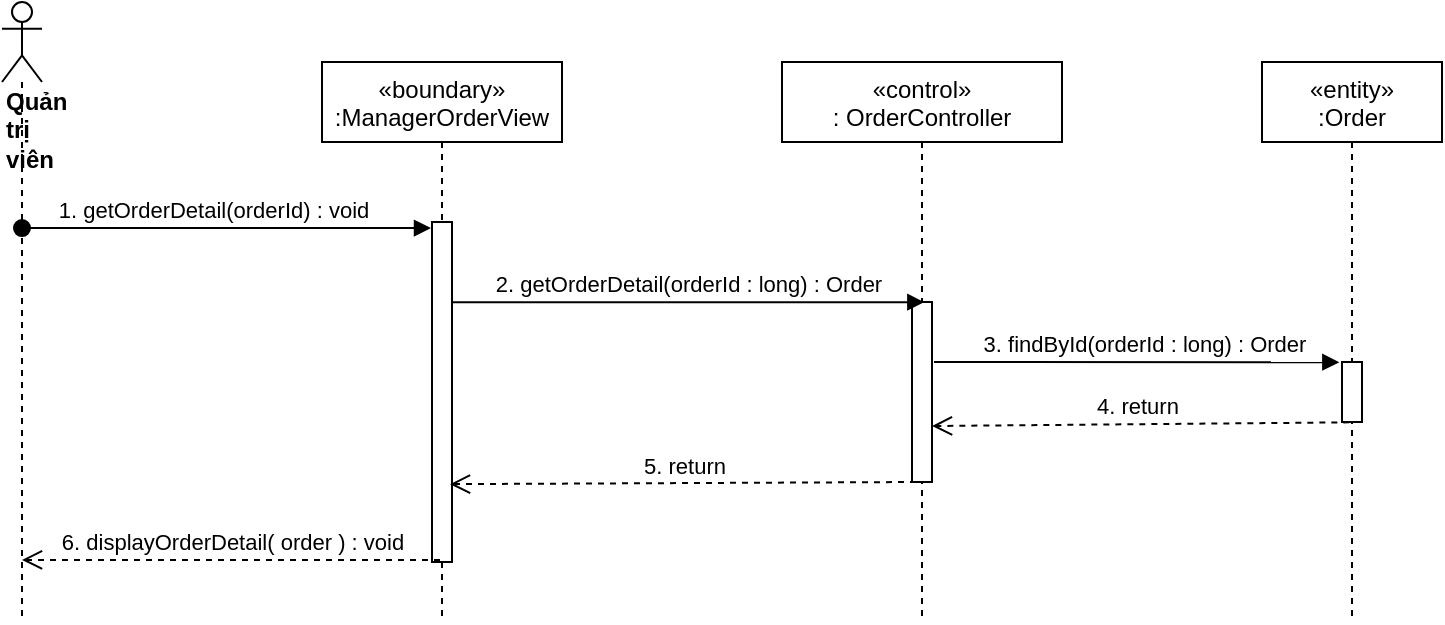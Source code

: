 <mxfile version="14.7.1" type="device"><diagram id="kgpKYQtTHZ0yAKxKKP6v" name="Page-1"><mxGraphModel dx="1108" dy="425" grid="1" gridSize="10" guides="1" tooltips="1" connect="1" arrows="1" fold="1" page="1" pageScale="1" pageWidth="850" pageHeight="1100" math="0" shadow="0"><root><mxCell id="0"/><mxCell id="1" parent="0"/><mxCell id="so8syPfikwCO4L0xtXpP-1" value="«boundary»&#10;:ManagerOrderView" style="shape=umlLifeline;perimeter=lifelinePerimeter;container=1;collapsible=0;recursiveResize=0;rounded=0;shadow=0;strokeWidth=1;" parent="1" vertex="1"><mxGeometry x="260" y="80" width="120" height="280" as="geometry"/></mxCell><mxCell id="so8syPfikwCO4L0xtXpP-2" value="" style="points=[];perimeter=orthogonalPerimeter;rounded=0;shadow=0;strokeWidth=1;" parent="so8syPfikwCO4L0xtXpP-1" vertex="1"><mxGeometry x="55" y="80" width="10" height="170" as="geometry"/></mxCell><mxCell id="so8syPfikwCO4L0xtXpP-4" value="«control»&#10;: OrderController" style="shape=umlLifeline;perimeter=lifelinePerimeter;container=1;collapsible=0;recursiveResize=0;rounded=0;shadow=0;strokeWidth=1;" parent="1" vertex="1"><mxGeometry x="490" y="80" width="140" height="280" as="geometry"/></mxCell><mxCell id="so8syPfikwCO4L0xtXpP-5" value="" style="points=[];perimeter=orthogonalPerimeter;rounded=0;shadow=0;strokeWidth=1;" parent="so8syPfikwCO4L0xtXpP-4" vertex="1"><mxGeometry x="65" y="120" width="10" height="90" as="geometry"/></mxCell><mxCell id="so8syPfikwCO4L0xtXpP-6" value="&lt;div&gt;&lt;b&gt;Quản trị viên&lt;/b&gt;&lt;/div&gt;" style="shape=umlLifeline;participant=umlActor;perimeter=lifelinePerimeter;whiteSpace=wrap;html=1;container=1;collapsible=0;recursiveResize=0;verticalAlign=top;spacingTop=36;outlineConnect=0;align=left;" parent="1" vertex="1"><mxGeometry x="100" y="50" width="20" height="310" as="geometry"/></mxCell><mxCell id="so8syPfikwCO4L0xtXpP-7" value="1. getOrderDetail(orderId) : void" style="verticalAlign=bottom;startArrow=oval;endArrow=block;startSize=8;shadow=0;strokeWidth=1;entryX=-0.05;entryY=0.018;entryDx=0;entryDy=0;entryPerimeter=0;" parent="1" source="so8syPfikwCO4L0xtXpP-6" target="so8syPfikwCO4L0xtXpP-2" edge="1"><mxGeometry x="-0.06" relative="1" as="geometry"><mxPoint x="100" y="170" as="sourcePoint"/><mxPoint as="offset"/></mxGeometry></mxCell><mxCell id="so8syPfikwCO4L0xtXpP-10" value="2. getOrderDetail(orderId : long) : Order" style="html=1;verticalAlign=bottom;endArrow=block;entryX=0.617;entryY=0.001;entryDx=0;entryDy=0;entryPerimeter=0;" parent="1" source="so8syPfikwCO4L0xtXpP-2" target="so8syPfikwCO4L0xtXpP-5" edge="1"><mxGeometry width="80" relative="1" as="geometry"><mxPoint x="320" y="248" as="sourcePoint"/><mxPoint x="500" y="210" as="targetPoint"/></mxGeometry></mxCell><mxCell id="so8syPfikwCO4L0xtXpP-12" value="«entity»&#10;:Order" style="shape=umlLifeline;perimeter=lifelinePerimeter;container=1;collapsible=0;recursiveResize=0;rounded=0;shadow=0;strokeWidth=1;" parent="1" vertex="1"><mxGeometry x="730" y="80" width="90" height="280" as="geometry"/></mxCell><mxCell id="so8syPfikwCO4L0xtXpP-13" value="" style="points=[];perimeter=orthogonalPerimeter;rounded=0;shadow=0;strokeWidth=1;" parent="so8syPfikwCO4L0xtXpP-12" vertex="1"><mxGeometry x="40" y="150" width="10" height="30" as="geometry"/></mxCell><mxCell id="so8syPfikwCO4L0xtXpP-14" value="3. findById(orderId : long) : Order" style="html=1;verticalAlign=bottom;endArrow=block;entryX=-0.133;entryY=0.004;entryDx=0;entryDy=0;entryPerimeter=0;exitX=1.1;exitY=0.333;exitDx=0;exitDy=0;exitPerimeter=0;" parent="1" source="so8syPfikwCO4L0xtXpP-5" target="so8syPfikwCO4L0xtXpP-13" edge="1"><mxGeometry x="0.041" width="80" relative="1" as="geometry"><mxPoint x="580" y="230" as="sourcePoint"/><mxPoint x="1000" y="190" as="targetPoint"/><mxPoint as="offset"/></mxGeometry></mxCell><mxCell id="so8syPfikwCO4L0xtXpP-15" value="4. return&amp;nbsp;" style="html=1;verticalAlign=bottom;endArrow=open;dashed=1;endSize=8;exitX=0.367;exitY=1.006;exitDx=0;exitDy=0;exitPerimeter=0;entryX=1;entryY=0.689;entryDx=0;entryDy=0;entryPerimeter=0;" parent="1" source="so8syPfikwCO4L0xtXpP-13" target="so8syPfikwCO4L0xtXpP-5" edge="1"><mxGeometry relative="1" as="geometry"><mxPoint x="1000" y="360" as="sourcePoint"/><mxPoint x="804" y="283.04" as="targetPoint"/></mxGeometry></mxCell><mxCell id="3DZ74qS9ymIylk11ILBD-1" value="5. return" style="html=1;verticalAlign=bottom;endArrow=open;dashed=1;endSize=8;exitX=0.2;exitY=1;exitDx=0;exitDy=0;exitPerimeter=0;entryX=0.9;entryY=0.771;entryDx=0;entryDy=0;entryPerimeter=0;" edge="1" parent="1" source="so8syPfikwCO4L0xtXpP-5" target="so8syPfikwCO4L0xtXpP-2"><mxGeometry relative="1" as="geometry"><mxPoint x="460" y="220" as="sourcePoint"/><mxPoint x="380" y="220" as="targetPoint"/></mxGeometry></mxCell><mxCell id="3DZ74qS9ymIylk11ILBD-2" value="6. displayOrderDetail( order ) : void" style="html=1;verticalAlign=bottom;endArrow=open;dashed=1;endSize=8;exitX=0.4;exitY=0.994;exitDx=0;exitDy=0;exitPerimeter=0;" edge="1" parent="1" source="so8syPfikwCO4L0xtXpP-2" target="so8syPfikwCO4L0xtXpP-6"><mxGeometry relative="1" as="geometry"><mxPoint x="460" y="220" as="sourcePoint"/><mxPoint x="380" y="220" as="targetPoint"/></mxGeometry></mxCell></root></mxGraphModel></diagram></mxfile>
